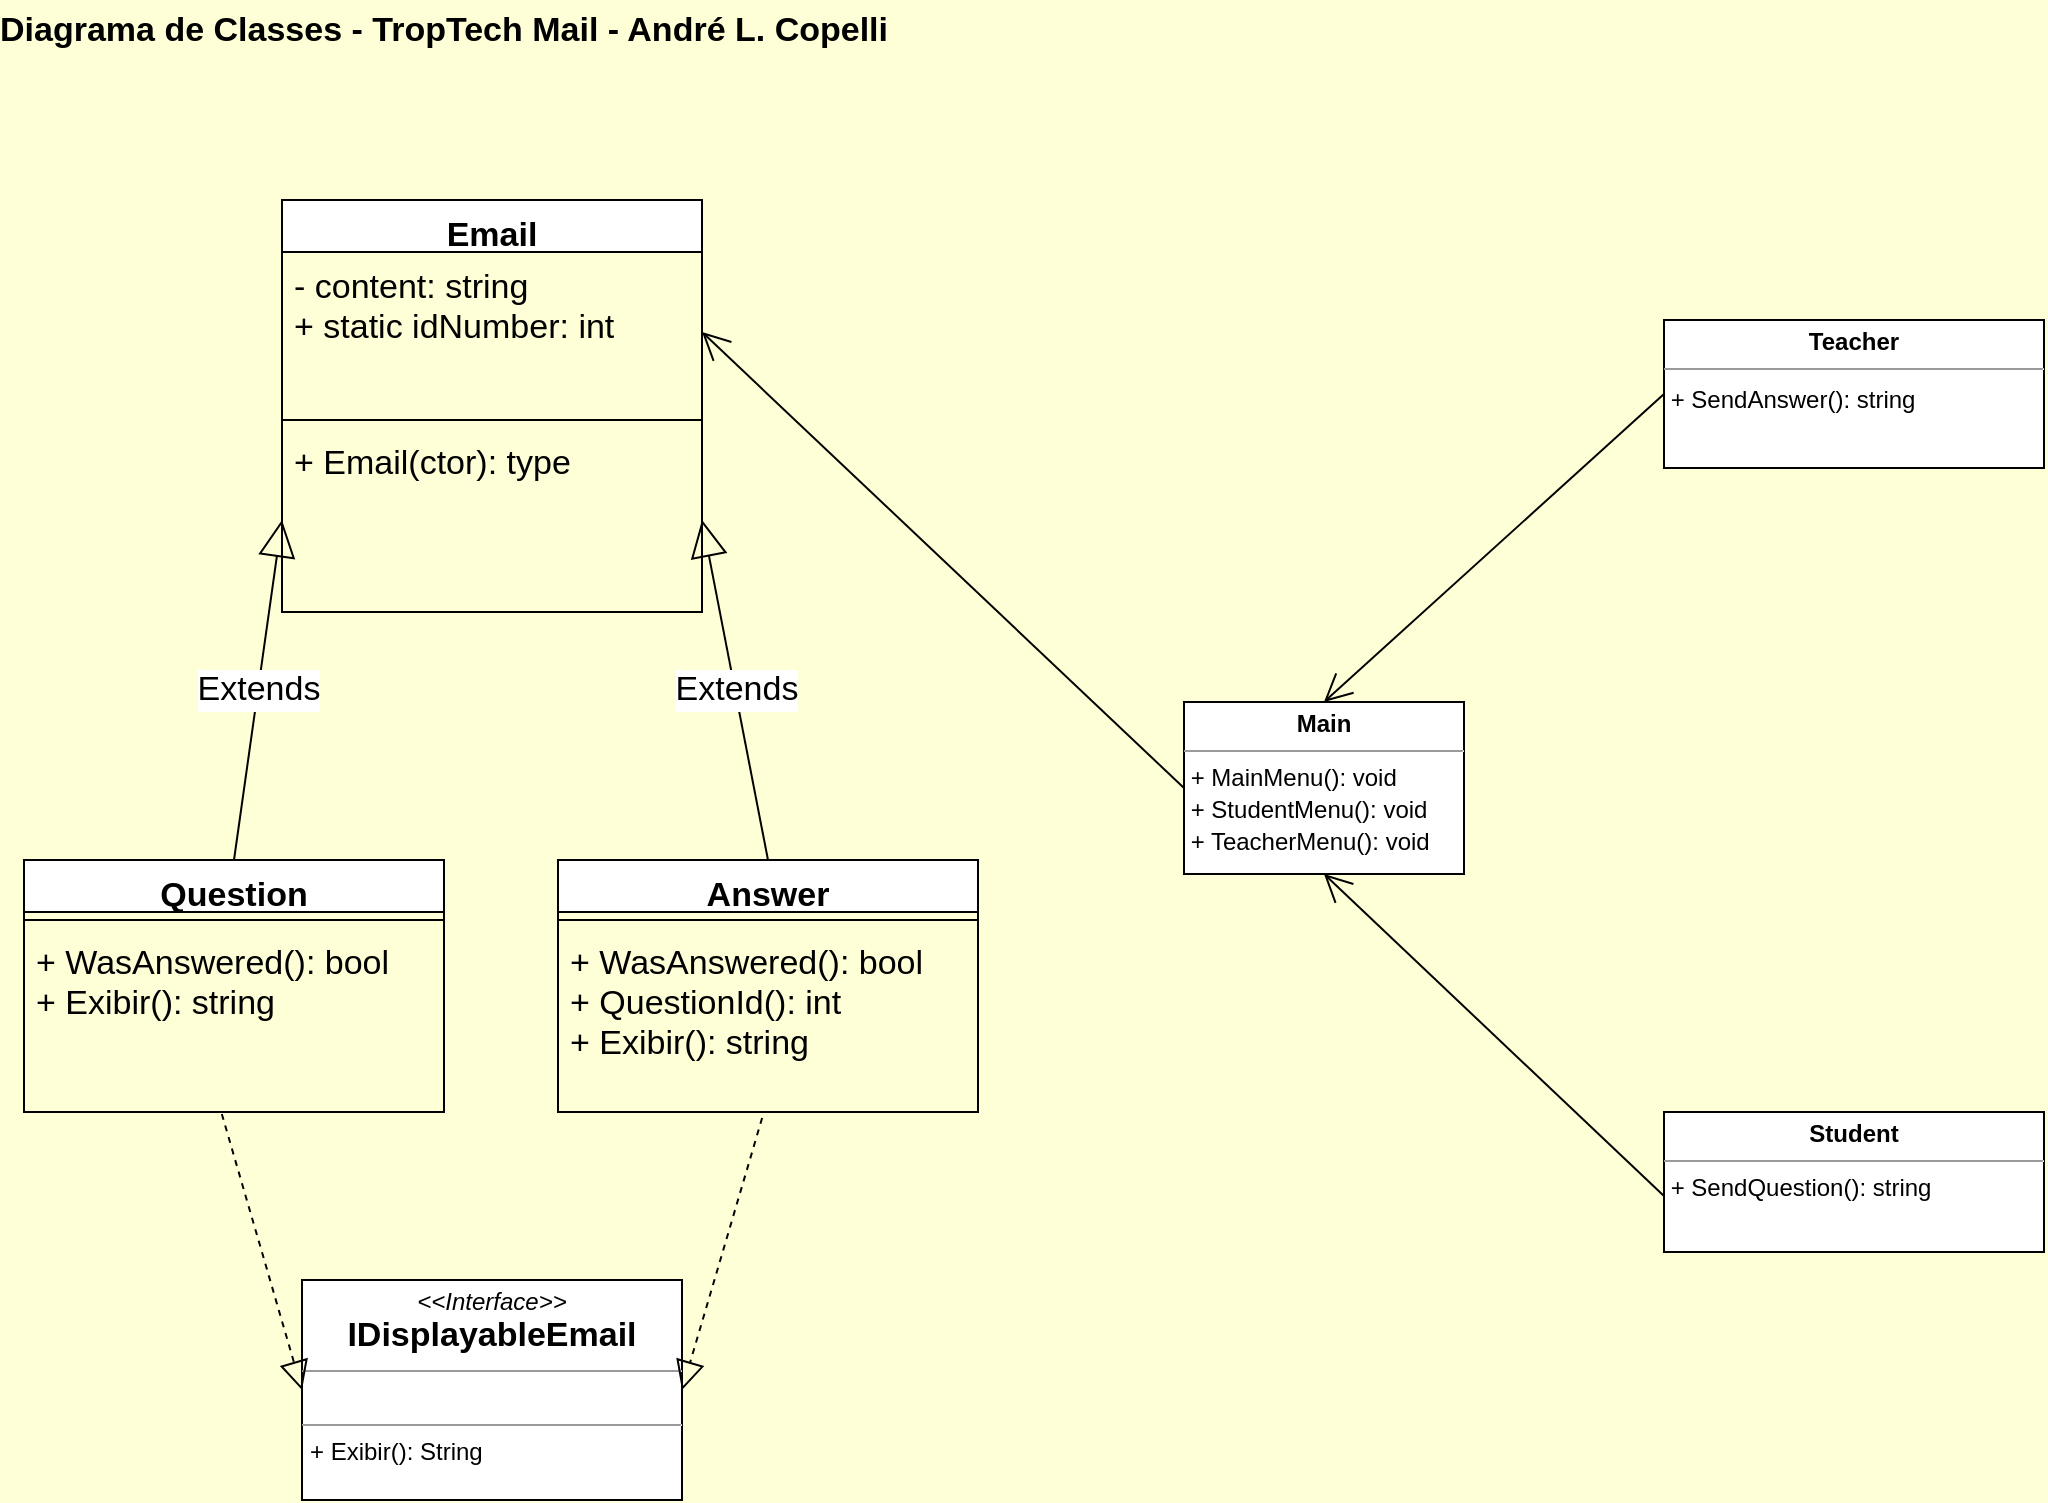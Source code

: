<mxfile version="20.0.1" type="device"><diagram id="aHOLKqX8OfZ8SmzDr_Ce" name="Page-1"><mxGraphModel dx="1422" dy="786" grid="1" gridSize="10" guides="1" tooltips="1" connect="1" arrows="1" fold="1" page="1" pageScale="1" pageWidth="1169" pageHeight="827" background="#FEFFD6" math="0" shadow="0"><root><mxCell id="0"/><mxCell id="1" parent="0"/><mxCell id="kcgTJCCfLQkSfRFom9cW-2" value="Diagrama de Classes - TropTech Mail - André L. Copelli" style="text;align=center;fontStyle=1;verticalAlign=middle;spacingLeft=3;spacingRight=3;strokeColor=none;rotatable=0;points=[[0,0.5],[1,0.5]];portConstraint=eastwest;fontSize=17;" parent="1" vertex="1"><mxGeometry x="210" y="20" width="80" height="26" as="geometry"/></mxCell><mxCell id="kcgTJCCfLQkSfRFom9cW-4" value="Email" style="swimlane;fontStyle=1;align=center;verticalAlign=top;childLayout=stackLayout;horizontal=1;startSize=26;horizontalStack=0;resizeParent=1;resizeParentMax=0;resizeLast=0;collapsible=1;marginBottom=0;fontSize=17;" parent="1" vertex="1"><mxGeometry x="169" y="120" width="210" height="206" as="geometry"/></mxCell><mxCell id="kcgTJCCfLQkSfRFom9cW-5" value="- content: string&#10;+ static idNumber: int&#10;" style="text;strokeColor=none;fillColor=none;align=left;verticalAlign=top;spacingLeft=4;spacingRight=4;overflow=hidden;rotatable=0;points=[[0,0.5],[1,0.5]];portConstraint=eastwest;fontSize=17;" parent="kcgTJCCfLQkSfRFom9cW-4" vertex="1"><mxGeometry y="26" width="210" height="80" as="geometry"/></mxCell><mxCell id="kcgTJCCfLQkSfRFom9cW-6" value="" style="line;strokeWidth=1;fillColor=none;align=left;verticalAlign=middle;spacingTop=-1;spacingLeft=3;spacingRight=3;rotatable=0;labelPosition=right;points=[];portConstraint=eastwest;fontSize=17;" parent="kcgTJCCfLQkSfRFom9cW-4" vertex="1"><mxGeometry y="106" width="210" height="8" as="geometry"/></mxCell><mxCell id="kcgTJCCfLQkSfRFom9cW-7" value="+ Email(ctor): type" style="text;strokeColor=none;fillColor=none;align=left;verticalAlign=top;spacingLeft=4;spacingRight=4;overflow=hidden;rotatable=0;points=[[0,0.5],[1,0.5]];portConstraint=eastwest;fontSize=17;" parent="kcgTJCCfLQkSfRFom9cW-4" vertex="1"><mxGeometry y="114" width="210" height="92" as="geometry"/></mxCell><mxCell id="kcgTJCCfLQkSfRFom9cW-17" value="Question" style="swimlane;fontStyle=1;align=center;verticalAlign=top;childLayout=stackLayout;horizontal=1;startSize=26;horizontalStack=0;resizeParent=1;resizeParentMax=0;resizeLast=0;collapsible=1;marginBottom=0;fontSize=17;" parent="1" vertex="1"><mxGeometry x="40" y="450" width="210" height="126" as="geometry"/></mxCell><mxCell id="kcgTJCCfLQkSfRFom9cW-19" value="" style="line;strokeWidth=1;fillColor=none;align=left;verticalAlign=middle;spacingTop=-1;spacingLeft=3;spacingRight=3;rotatable=0;labelPosition=right;points=[];portConstraint=eastwest;fontSize=17;" parent="kcgTJCCfLQkSfRFom9cW-17" vertex="1"><mxGeometry y="26" width="210" height="8" as="geometry"/></mxCell><mxCell id="kcgTJCCfLQkSfRFom9cW-20" value="+ WasAnswered(): bool&#10;+ Exibir(): string" style="text;strokeColor=none;fillColor=none;align=left;verticalAlign=top;spacingLeft=4;spacingRight=4;overflow=hidden;rotatable=0;points=[[0,0.5],[1,0.5]];portConstraint=eastwest;fontSize=17;" parent="kcgTJCCfLQkSfRFom9cW-17" vertex="1"><mxGeometry y="34" width="210" height="92" as="geometry"/></mxCell><mxCell id="kcgTJCCfLQkSfRFom9cW-21" value="Answer" style="swimlane;fontStyle=1;align=center;verticalAlign=top;childLayout=stackLayout;horizontal=1;startSize=26;horizontalStack=0;resizeParent=1;resizeParentMax=0;resizeLast=0;collapsible=1;marginBottom=0;fontSize=17;" parent="1" vertex="1"><mxGeometry x="307" y="450" width="210" height="126" as="geometry"/></mxCell><mxCell id="kcgTJCCfLQkSfRFom9cW-23" value="" style="line;strokeWidth=1;fillColor=none;align=left;verticalAlign=middle;spacingTop=-1;spacingLeft=3;spacingRight=3;rotatable=0;labelPosition=right;points=[];portConstraint=eastwest;fontSize=17;" parent="kcgTJCCfLQkSfRFom9cW-21" vertex="1"><mxGeometry y="26" width="210" height="8" as="geometry"/></mxCell><mxCell id="kcgTJCCfLQkSfRFom9cW-24" value="+ WasAnswered(): bool&#10;+ QuestionId(): int&#10;+ Exibir(): string" style="text;strokeColor=none;fillColor=none;align=left;verticalAlign=top;spacingLeft=4;spacingRight=4;overflow=hidden;rotatable=0;points=[[0,0.5],[1,0.5]];portConstraint=eastwest;fontSize=17;" parent="kcgTJCCfLQkSfRFom9cW-21" vertex="1"><mxGeometry y="34" width="210" height="92" as="geometry"/></mxCell><mxCell id="kcgTJCCfLQkSfRFom9cW-25" value="&lt;p style=&quot;margin:0px;margin-top:4px;text-align:center;&quot;&gt;&lt;i&gt;&amp;lt;&amp;lt;Interface&amp;gt;&amp;gt;&lt;/i&gt;&lt;br&gt;&lt;b style=&quot;font-size: 17px;&quot;&gt;IDisplayableEmail&lt;/b&gt;&lt;br&gt;&lt;/p&gt;&lt;hr size=&quot;1&quot;&gt;&lt;p style=&quot;margin:0px;margin-left:4px;&quot;&gt;&lt;br&gt;&lt;/p&gt;&lt;hr size=&quot;1&quot;&gt;&lt;p style=&quot;margin:0px;margin-left:4px;&quot;&gt;+ Exibir(): String&lt;br&gt;&lt;br&gt;&lt;/p&gt;" style="verticalAlign=top;align=left;overflow=fill;fontSize=12;fontFamily=Helvetica;html=1;" parent="1" vertex="1"><mxGeometry x="179" y="660" width="190" height="110" as="geometry"/></mxCell><mxCell id="kcgTJCCfLQkSfRFom9cW-27" value="&lt;p style=&quot;margin:0px;margin-top:4px;text-align:center;&quot;&gt;&lt;b&gt;Teacher&lt;/b&gt;&lt;/p&gt;&lt;hr size=&quot;1&quot;&gt;&lt;div style=&quot;height:2px;&quot;&gt;&amp;nbsp;&lt;/div&gt;&lt;div style=&quot;height:2px;&quot;&gt;&lt;span style=&quot;background-color: initial;&quot;&gt;&amp;nbsp;+ SendAnswer(): string&lt;/span&gt;&lt;br&gt;&lt;/div&gt;" style="verticalAlign=top;align=left;overflow=fill;fontSize=12;fontFamily=Helvetica;html=1;" parent="1" vertex="1"><mxGeometry x="860" y="180" width="190" height="74" as="geometry"/></mxCell><mxCell id="kcgTJCCfLQkSfRFom9cW-28" value="&lt;p style=&quot;margin:0px;margin-top:4px;text-align:center;&quot;&gt;&lt;b&gt;Student&lt;/b&gt;&lt;/p&gt;&lt;hr size=&quot;1&quot;&gt;&lt;div style=&quot;height:2px;&quot;&gt;&amp;nbsp;+ SendQuestion(): string&lt;/div&gt;&lt;div style=&quot;height:2px;&quot;&gt;&lt;br&gt;&lt;/div&gt;&lt;div style=&quot;height:2px;&quot;&gt;&lt;br&gt;&lt;/div&gt;&lt;div style=&quot;height:2px;&quot;&gt;&lt;br&gt;&lt;/div&gt;&lt;div style=&quot;height:2px;&quot;&gt;&lt;br&gt;&lt;/div&gt;&lt;div style=&quot;height:2px;&quot;&gt;&lt;br&gt;&lt;/div&gt;&lt;div style=&quot;height:2px;&quot;&gt;&lt;br&gt;&lt;/div&gt;&lt;div style=&quot;height:2px;&quot;&gt;&amp;nbsp;&lt;/div&gt;" style="verticalAlign=top;align=left;overflow=fill;fontSize=12;fontFamily=Helvetica;html=1;" parent="1" vertex="1"><mxGeometry x="860" y="576" width="190" height="70" as="geometry"/></mxCell><mxCell id="kcgTJCCfLQkSfRFom9cW-29" value="&lt;p style=&quot;margin:0px;margin-top:4px;text-align:center;&quot;&gt;&lt;b&gt;Main&lt;/b&gt;&lt;/p&gt;&lt;hr size=&quot;1&quot;&gt;&lt;div style=&quot;height:2px;&quot;&gt;&amp;nbsp;+ MainMenu(): void&lt;/div&gt;&lt;div style=&quot;height:2px;&quot;&gt;&lt;br&gt;&lt;/div&gt;&lt;div style=&quot;height:2px;&quot;&gt;&lt;br&gt;&lt;/div&gt;&lt;div style=&quot;height:2px;&quot;&gt;&lt;br&gt;&lt;/div&gt;&lt;div style=&quot;height:2px;&quot;&gt;&lt;br&gt;&lt;/div&gt;&lt;div style=&quot;height:2px;&quot;&gt;&lt;br&gt;&lt;/div&gt;&lt;div style=&quot;height:2px;&quot;&gt;&lt;br&gt;&lt;/div&gt;&lt;div style=&quot;height:2px;&quot;&gt;&lt;span style=&quot;background-color: initial;&quot;&gt;&amp;nbsp;&lt;/span&gt;&lt;/div&gt;&lt;div style=&quot;height:2px;&quot;&gt;&lt;span style=&quot;background-color: initial;&quot;&gt;&amp;nbsp;+ StudentMenu(): void&lt;/span&gt;&lt;br&gt;&lt;/div&gt;&lt;div style=&quot;height:2px;&quot;&gt;&lt;span style=&quot;background-color: initial;&quot;&gt;&lt;br&gt;&lt;/span&gt;&lt;/div&gt;&lt;div style=&quot;height:2px;&quot;&gt;&lt;span style=&quot;background-color: initial;&quot;&gt;&lt;br&gt;&lt;/span&gt;&lt;/div&gt;&lt;div style=&quot;height:2px;&quot;&gt;&lt;span style=&quot;background-color: initial;&quot;&gt;&lt;br&gt;&lt;/span&gt;&lt;/div&gt;&lt;div style=&quot;height:2px;&quot;&gt;&lt;span style=&quot;background-color: initial;&quot;&gt;&lt;br&gt;&lt;/span&gt;&lt;/div&gt;&lt;div style=&quot;height:2px;&quot;&gt;&lt;span style=&quot;background-color: initial;&quot;&gt;&lt;br&gt;&lt;/span&gt;&lt;/div&gt;&lt;div style=&quot;height:2px;&quot;&gt;&lt;span style=&quot;background-color: initial;&quot;&gt;&lt;br&gt;&lt;/span&gt;&lt;/div&gt;&lt;div style=&quot;height:2px;&quot;&gt;&amp;nbsp;&lt;/div&gt;&lt;div style=&quot;height:2px;&quot;&gt;&amp;nbsp;+ TeacherMenu(): void&lt;span style=&quot;background-color: initial;&quot;&gt;&lt;br&gt;&lt;/span&gt;&lt;/div&gt;" style="verticalAlign=top;align=left;overflow=fill;fontSize=12;fontFamily=Helvetica;html=1;" parent="1" vertex="1"><mxGeometry x="620" y="371" width="140" height="86" as="geometry"/></mxCell><mxCell id="kcgTJCCfLQkSfRFom9cW-30" value="Extends" style="endArrow=block;endSize=16;endFill=0;html=1;rounded=0;fontSize=17;exitX=0.5;exitY=0;exitDx=0;exitDy=0;entryX=1;entryY=0.5;entryDx=0;entryDy=0;" parent="1" source="kcgTJCCfLQkSfRFom9cW-21" target="kcgTJCCfLQkSfRFom9cW-7" edge="1"><mxGeometry width="160" relative="1" as="geometry"><mxPoint x="320" y="380" as="sourcePoint"/><mxPoint x="280" y="350" as="targetPoint"/></mxGeometry></mxCell><mxCell id="kcgTJCCfLQkSfRFom9cW-31" value="Extends" style="endArrow=block;endSize=16;endFill=0;html=1;rounded=0;fontSize=17;exitX=0.5;exitY=0;exitDx=0;exitDy=0;entryX=0;entryY=0.5;entryDx=0;entryDy=0;" parent="1" source="kcgTJCCfLQkSfRFom9cW-17" target="kcgTJCCfLQkSfRFom9cW-7" edge="1"><mxGeometry width="160" relative="1" as="geometry"><mxPoint x="170" y="410" as="sourcePoint"/><mxPoint x="270" y="360" as="targetPoint"/></mxGeometry></mxCell><mxCell id="kcgTJCCfLQkSfRFom9cW-32" value="" style="endArrow=block;dashed=1;endFill=0;endSize=12;html=1;rounded=0;fontSize=17;exitX=0.486;exitY=1.033;exitDx=0;exitDy=0;exitPerimeter=0;entryX=1;entryY=0.5;entryDx=0;entryDy=0;" parent="1" source="kcgTJCCfLQkSfRFom9cW-24" target="kcgTJCCfLQkSfRFom9cW-25" edge="1"><mxGeometry width="160" relative="1" as="geometry"><mxPoint x="430" y="630" as="sourcePoint"/><mxPoint x="590" y="630" as="targetPoint"/></mxGeometry></mxCell><mxCell id="kcgTJCCfLQkSfRFom9cW-33" value="" style="endArrow=block;dashed=1;endFill=0;endSize=12;html=1;rounded=0;fontSize=17;exitX=0.471;exitY=1.011;exitDx=0;exitDy=0;exitPerimeter=0;entryX=0;entryY=0.5;entryDx=0;entryDy=0;" parent="1" source="kcgTJCCfLQkSfRFom9cW-20" target="kcgTJCCfLQkSfRFom9cW-25" edge="1"><mxGeometry width="160" relative="1" as="geometry"><mxPoint x="150" y="590" as="sourcePoint"/><mxPoint x="280" y="660" as="targetPoint"/></mxGeometry></mxCell><mxCell id="kcgTJCCfLQkSfRFom9cW-34" value="" style="endArrow=open;endFill=1;endSize=12;html=1;rounded=0;fontSize=17;exitX=0;exitY=0.5;exitDx=0;exitDy=0;entryX=0.5;entryY=0;entryDx=0;entryDy=0;" parent="1" source="kcgTJCCfLQkSfRFom9cW-27" target="kcgTJCCfLQkSfRFom9cW-29" edge="1"><mxGeometry width="160" relative="1" as="geometry"><mxPoint x="700" y="150" as="sourcePoint"/><mxPoint x="860" y="150" as="targetPoint"/></mxGeometry></mxCell><mxCell id="kcgTJCCfLQkSfRFom9cW-35" value="" style="endArrow=open;endFill=1;endSize=12;html=1;rounded=0;fontSize=17;exitX=0;exitY=0.6;exitDx=0;exitDy=0;exitPerimeter=0;entryX=0.5;entryY=1;entryDx=0;entryDy=0;" parent="1" source="kcgTJCCfLQkSfRFom9cW-28" target="kcgTJCCfLQkSfRFom9cW-29" edge="1"><mxGeometry width="160" relative="1" as="geometry"><mxPoint x="860" y="490" as="sourcePoint"/><mxPoint x="750" y="380" as="targetPoint"/></mxGeometry></mxCell><mxCell id="kcgTJCCfLQkSfRFom9cW-36" value="" style="endArrow=open;endFill=1;endSize=12;html=1;rounded=0;fontSize=17;entryX=1;entryY=0.5;entryDx=0;entryDy=0;exitX=0;exitY=0.5;exitDx=0;exitDy=0;" parent="1" source="kcgTJCCfLQkSfRFom9cW-29" target="kcgTJCCfLQkSfRFom9cW-5" edge="1"><mxGeometry width="160" relative="1" as="geometry"><mxPoint x="560" y="240" as="sourcePoint"/><mxPoint x="720" y="240" as="targetPoint"/></mxGeometry></mxCell></root></mxGraphModel></diagram></mxfile>